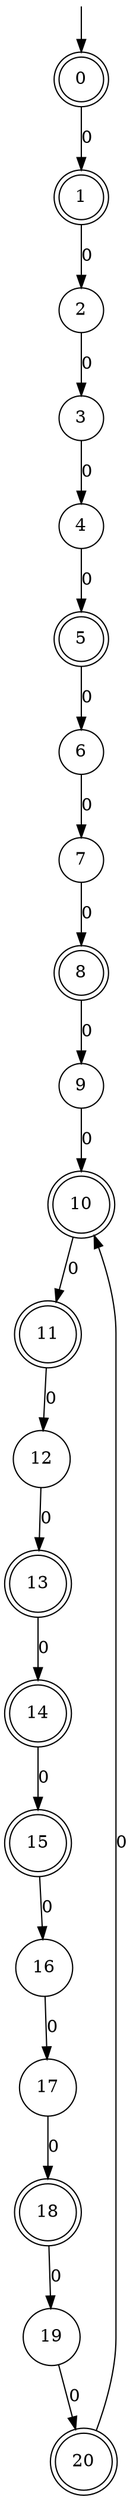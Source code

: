 digraph g {

	s0 [shape="doublecircle" label="0"];
	s1 [shape="doublecircle" label="1"];
	s2 [shape="circle" label="2"];
	s3 [shape="circle" label="3"];
	s4 [shape="circle" label="4"];
	s5 [shape="doublecircle" label="5"];
	s6 [shape="circle" label="6"];
	s7 [shape="circle" label="7"];
	s8 [shape="doublecircle" label="8"];
	s9 [shape="circle" label="9"];
	s10 [shape="doublecircle" label="10"];
	s11 [shape="doublecircle" label="11"];
	s12 [shape="circle" label="12"];
	s13 [shape="doublecircle" label="13"];
	s14 [shape="doublecircle" label="14"];
	s15 [shape="doublecircle" label="15"];
	s16 [shape="circle" label="16"];
	s17 [shape="circle" label="17"];
	s18 [shape="doublecircle" label="18"];
	s19 [shape="circle" label="19"];
	s20 [shape="doublecircle" label="20"];
	s0 -> s1 [label="0"];
	s1 -> s2 [label="0"];
	s2 -> s3 [label="0"];
	s3 -> s4 [label="0"];
	s4 -> s5 [label="0"];
	s5 -> s6 [label="0"];
	s6 -> s7 [label="0"];
	s7 -> s8 [label="0"];
	s8 -> s9 [label="0"];
	s9 -> s10 [label="0"];
	s10 -> s11 [label="0"];
	s11 -> s12 [label="0"];
	s12 -> s13 [label="0"];
	s13 -> s14 [label="0"];
	s14 -> s15 [label="0"];
	s15 -> s16 [label="0"];
	s16 -> s17 [label="0"];
	s17 -> s18 [label="0"];
	s18 -> s19 [label="0"];
	s19 -> s20 [label="0"];
	s20 -> s10 [label="0"];

__start0 [label="" shape="none" width="0" height="0"];
__start0 -> s0;

}
